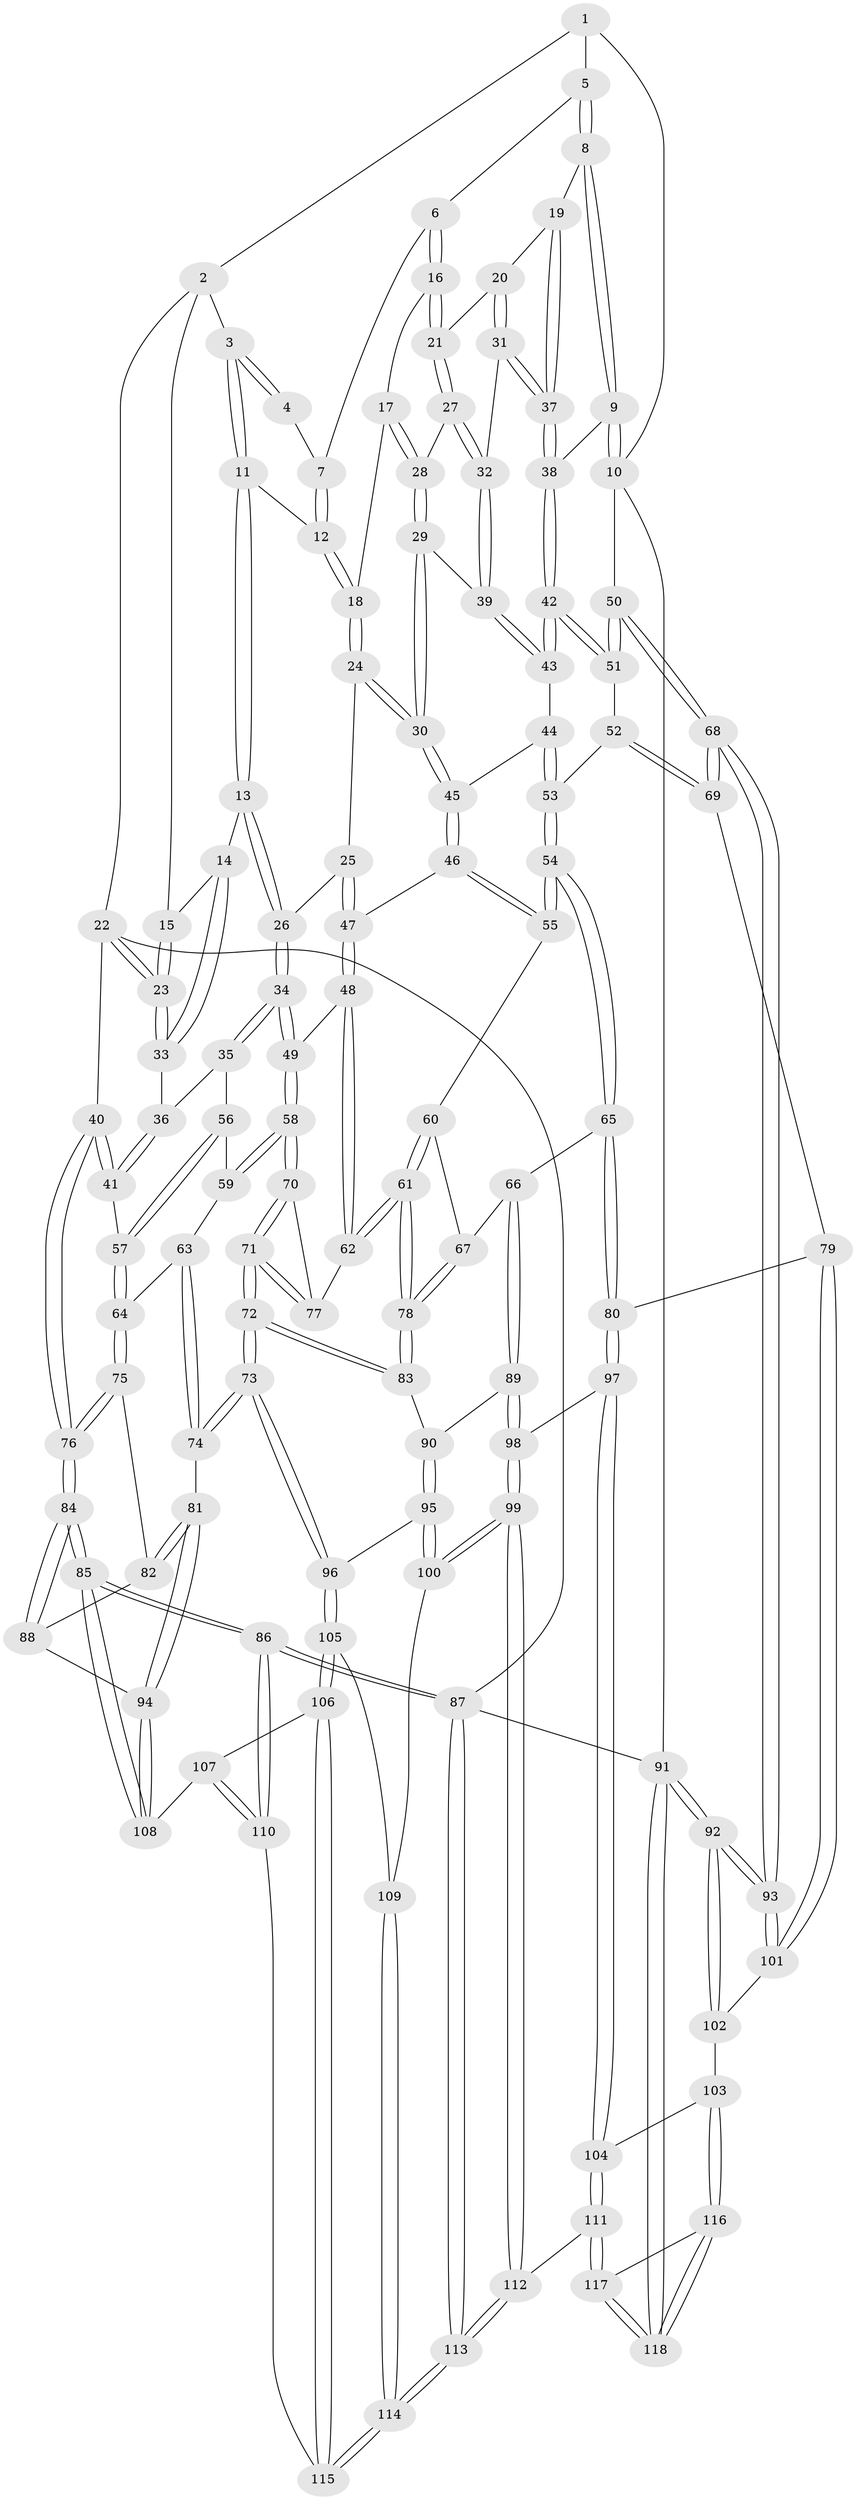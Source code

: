// coarse degree distribution, {5: 0.34285714285714286, 4: 0.42857142857142855, 3: 0.11428571428571428, 6: 0.11428571428571428}
// Generated by graph-tools (version 1.1) at 2025/52/02/27/25 19:52:35]
// undirected, 118 vertices, 291 edges
graph export_dot {
graph [start="1"]
  node [color=gray90,style=filled];
  1 [pos="+0.882210047050727+0"];
  2 [pos="+0.24434767960658663+0"];
  3 [pos="+0.31775998682622814+0"];
  4 [pos="+0.7251470473689107+0"];
  5 [pos="+0.9578052910834427+0.06275438107439849"];
  6 [pos="+0.7372226586917947+0"];
  7 [pos="+0.7246741854018677+0"];
  8 [pos="+1+0.1876522721912318"];
  9 [pos="+1+0.19336729902652092"];
  10 [pos="+1+0.22239554497695868"];
  11 [pos="+0.3685515052075937+0.07038914158197834"];
  12 [pos="+0.5060273140946169+0.10524951508928025"];
  13 [pos="+0.3385876508707097+0.17690033979153652"];
  14 [pos="+0.18927050543410373+0.21777562538608441"];
  15 [pos="+0.10511590231011565+0.07775120725912824"];
  16 [pos="+0.7396970978747133+0.05116517964800192"];
  17 [pos="+0.6598096842359232+0.1457203768536655"];
  18 [pos="+0.596402853774729+0.16891952375394195"];
  19 [pos="+0.9892732849336704+0.18920840840297992"];
  20 [pos="+0.8851704693076847+0.1706524419195908"];
  21 [pos="+0.8554341984986272+0.16122305321289587"];
  22 [pos="+0+0.19865972414989116"];
  23 [pos="+0+0.19121332190407142"];
  24 [pos="+0.5574759028630565+0.23675507616489236"];
  25 [pos="+0.42346492006348596+0.3005110037926936"];
  26 [pos="+0.4104674364057256+0.2981042703448869"];
  27 [pos="+0.8068617417108482+0.2336825347088789"];
  28 [pos="+0.7139179998649963+0.28822249118665794"];
  29 [pos="+0.7130342028131608+0.29367530660659225"];
  30 [pos="+0.6537611746649289+0.3617308254957553"];
  31 [pos="+0.8422586391567389+0.32648575783530054"];
  32 [pos="+0.8212213088082829+0.3243185153509882"];
  33 [pos="+0.18136552435675737+0.22896661017089506"];
  34 [pos="+0.3125256861700262+0.4346273761624785"];
  35 [pos="+0.24101471464589633+0.409195272167574"];
  36 [pos="+0.17380958353879877+0.2585590062556348"];
  37 [pos="+0.8831222852013174+0.34577643435715577"];
  38 [pos="+0.9021668637929352+0.40943984792756144"];
  39 [pos="+0.7953385834218623+0.3363874312989605"];
  40 [pos="+0+0.3934908836447445"];
  41 [pos="+0+0.4217001919365525"];
  42 [pos="+0.9054373604787924+0.423749204827649"];
  43 [pos="+0.7873437776266905+0.3934142669298416"];
  44 [pos="+0.7416449169807656+0.4317862229269588"];
  45 [pos="+0.6476067575124194+0.394447344933507"];
  46 [pos="+0.5968105081226199+0.4368131349698535"];
  47 [pos="+0.5557334710174818+0.43663843595706053"];
  48 [pos="+0.4776754109972808+0.5206446925052229"];
  49 [pos="+0.3240462835454517+0.48118541389797304"];
  50 [pos="+1+0.4493330356328124"];
  51 [pos="+0.9138174962578949+0.43659185242546567"];
  52 [pos="+0.8667325797045743+0.4978460328919145"];
  53 [pos="+0.7924535342224219+0.5304333724088726"];
  54 [pos="+0.748518332318979+0.6176878005164702"];
  55 [pos="+0.6163357965588656+0.48439135327173644"];
  56 [pos="+0.12402021384031717+0.448967555565648"];
  57 [pos="+0+0.42641465427242187"];
  58 [pos="+0.30678220117775584+0.5294650966461457"];
  59 [pos="+0.1656894351370734+0.5289355310653475"];
  60 [pos="+0.5994957954171058+0.5353535681190771"];
  61 [pos="+0.49346523086328126+0.5953739254512539"];
  62 [pos="+0.4893335921678282+0.587454871086189"];
  63 [pos="+0.15856344912977746+0.558401227735085"];
  64 [pos="+0.078401376000557+0.5891699718988276"];
  65 [pos="+0.7480780567318241+0.6273453160696486"];
  66 [pos="+0.6780500882876775+0.6304860433552538"];
  67 [pos="+0.5923320250902329+0.5873228125667973"];
  68 [pos="+1+0.7003671764307605"];
  69 [pos="+0.9919299696023424+0.66509239327311"];
  70 [pos="+0.30653932165804915+0.532417565424986"];
  71 [pos="+0.28946617530888313+0.6507813096230423"];
  72 [pos="+0.28646821054586796+0.6606641919101459"];
  73 [pos="+0.27012099205776513+0.6907046010808857"];
  74 [pos="+0.2506331594311295+0.6887007080452344"];
  75 [pos="+0.0797175779682779+0.6198514609228255"];
  76 [pos="+0+0.6119787120047242"];
  77 [pos="+0.4355922122289714+0.5959900062312148"];
  78 [pos="+0.5060760773972072+0.6259804450339187"];
  79 [pos="+0.8030458024797222+0.6908256790473413"];
  80 [pos="+0.7577921076659097+0.6482939982430017"];
  81 [pos="+0.17562911942870646+0.6988437472619263"];
  82 [pos="+0.08451644691670572+0.636345360624895"];
  83 [pos="+0.5062437232782598+0.6451045359366206"];
  84 [pos="+0+0.7893578089881043"];
  85 [pos="+0+0.8239101965717673"];
  86 [pos="+0+1"];
  87 [pos="+0+1"];
  88 [pos="+0.009940687069518981+0.6945899987635049"];
  89 [pos="+0.5367980635205416+0.6926117458871028"];
  90 [pos="+0.5119009651213168+0.6627567056845188"];
  91 [pos="+1+1"];
  92 [pos="+1+1"];
  93 [pos="+1+0.7695601818631325"];
  94 [pos="+0.11657529345140895+0.7611319494861032"];
  95 [pos="+0.3794509894802152+0.7451400766261589"];
  96 [pos="+0.2767940648522369+0.7036408337704222"];
  97 [pos="+0.5979915442017587+0.7941291386938434"];
  98 [pos="+0.5609985186836658+0.7932313871922682"];
  99 [pos="+0.5273717893297475+0.8292734929451876"];
  100 [pos="+0.44904307868956544+0.823856044232997"];
  101 [pos="+0.8010262675509601+0.7986235618005934"];
  102 [pos="+0.7971326051323208+0.8226118113655975"];
  103 [pos="+0.7856570275511543+0.8385312031546082"];
  104 [pos="+0.7042853847941636+0.8599558357662729"];
  105 [pos="+0.26660911354900213+0.8298309139420136"];
  106 [pos="+0.26547790300230395+0.832953615408767"];
  107 [pos="+0.11749887973783323+0.8333020362607828"];
  108 [pos="+0.10944291130013567+0.7751304549889908"];
  109 [pos="+0.41387225364063357+0.8566104191198799"];
  110 [pos="+0.10185960152690583+0.881458144169441"];
  111 [pos="+0.580229568486322+1"];
  112 [pos="+0.5608461867908823+1"];
  113 [pos="+0.32296445446534394+1"];
  114 [pos="+0.3140332649058281+1"];
  115 [pos="+0.25993423271552146+0.9213823549247038"];
  116 [pos="+0.795537723893944+0.8736577404282801"];
  117 [pos="+0.6582895518510612+1"];
  118 [pos="+1+1"];
  1 -- 2;
  1 -- 5;
  1 -- 10;
  2 -- 3;
  2 -- 15;
  2 -- 22;
  3 -- 4;
  3 -- 4;
  3 -- 11;
  3 -- 11;
  4 -- 7;
  5 -- 6;
  5 -- 8;
  5 -- 8;
  6 -- 7;
  6 -- 16;
  6 -- 16;
  7 -- 12;
  7 -- 12;
  8 -- 9;
  8 -- 9;
  8 -- 19;
  9 -- 10;
  9 -- 10;
  9 -- 38;
  10 -- 50;
  10 -- 91;
  11 -- 12;
  11 -- 13;
  11 -- 13;
  12 -- 18;
  12 -- 18;
  13 -- 14;
  13 -- 26;
  13 -- 26;
  14 -- 15;
  14 -- 33;
  14 -- 33;
  15 -- 23;
  15 -- 23;
  16 -- 17;
  16 -- 21;
  16 -- 21;
  17 -- 18;
  17 -- 28;
  17 -- 28;
  18 -- 24;
  18 -- 24;
  19 -- 20;
  19 -- 37;
  19 -- 37;
  20 -- 21;
  20 -- 31;
  20 -- 31;
  21 -- 27;
  21 -- 27;
  22 -- 23;
  22 -- 23;
  22 -- 40;
  22 -- 87;
  23 -- 33;
  23 -- 33;
  24 -- 25;
  24 -- 30;
  24 -- 30;
  25 -- 26;
  25 -- 47;
  25 -- 47;
  26 -- 34;
  26 -- 34;
  27 -- 28;
  27 -- 32;
  27 -- 32;
  28 -- 29;
  28 -- 29;
  29 -- 30;
  29 -- 30;
  29 -- 39;
  30 -- 45;
  30 -- 45;
  31 -- 32;
  31 -- 37;
  31 -- 37;
  32 -- 39;
  32 -- 39;
  33 -- 36;
  34 -- 35;
  34 -- 35;
  34 -- 49;
  34 -- 49;
  35 -- 36;
  35 -- 56;
  36 -- 41;
  36 -- 41;
  37 -- 38;
  37 -- 38;
  38 -- 42;
  38 -- 42;
  39 -- 43;
  39 -- 43;
  40 -- 41;
  40 -- 41;
  40 -- 76;
  40 -- 76;
  41 -- 57;
  42 -- 43;
  42 -- 43;
  42 -- 51;
  42 -- 51;
  43 -- 44;
  44 -- 45;
  44 -- 53;
  44 -- 53;
  45 -- 46;
  45 -- 46;
  46 -- 47;
  46 -- 55;
  46 -- 55;
  47 -- 48;
  47 -- 48;
  48 -- 49;
  48 -- 62;
  48 -- 62;
  49 -- 58;
  49 -- 58;
  50 -- 51;
  50 -- 51;
  50 -- 68;
  50 -- 68;
  51 -- 52;
  52 -- 53;
  52 -- 69;
  52 -- 69;
  53 -- 54;
  53 -- 54;
  54 -- 55;
  54 -- 55;
  54 -- 65;
  54 -- 65;
  55 -- 60;
  56 -- 57;
  56 -- 57;
  56 -- 59;
  57 -- 64;
  57 -- 64;
  58 -- 59;
  58 -- 59;
  58 -- 70;
  58 -- 70;
  59 -- 63;
  60 -- 61;
  60 -- 61;
  60 -- 67;
  61 -- 62;
  61 -- 62;
  61 -- 78;
  61 -- 78;
  62 -- 77;
  63 -- 64;
  63 -- 74;
  63 -- 74;
  64 -- 75;
  64 -- 75;
  65 -- 66;
  65 -- 80;
  65 -- 80;
  66 -- 67;
  66 -- 89;
  66 -- 89;
  67 -- 78;
  67 -- 78;
  68 -- 69;
  68 -- 69;
  68 -- 93;
  68 -- 93;
  69 -- 79;
  70 -- 71;
  70 -- 71;
  70 -- 77;
  71 -- 72;
  71 -- 72;
  71 -- 77;
  71 -- 77;
  72 -- 73;
  72 -- 73;
  72 -- 83;
  72 -- 83;
  73 -- 74;
  73 -- 74;
  73 -- 96;
  73 -- 96;
  74 -- 81;
  75 -- 76;
  75 -- 76;
  75 -- 82;
  76 -- 84;
  76 -- 84;
  78 -- 83;
  78 -- 83;
  79 -- 80;
  79 -- 101;
  79 -- 101;
  80 -- 97;
  80 -- 97;
  81 -- 82;
  81 -- 82;
  81 -- 94;
  81 -- 94;
  82 -- 88;
  83 -- 90;
  84 -- 85;
  84 -- 85;
  84 -- 88;
  84 -- 88;
  85 -- 86;
  85 -- 86;
  85 -- 108;
  85 -- 108;
  86 -- 87;
  86 -- 87;
  86 -- 110;
  86 -- 110;
  87 -- 113;
  87 -- 113;
  87 -- 91;
  88 -- 94;
  89 -- 90;
  89 -- 98;
  89 -- 98;
  90 -- 95;
  90 -- 95;
  91 -- 92;
  91 -- 92;
  91 -- 118;
  91 -- 118;
  92 -- 93;
  92 -- 93;
  92 -- 102;
  92 -- 102;
  93 -- 101;
  93 -- 101;
  94 -- 108;
  94 -- 108;
  95 -- 96;
  95 -- 100;
  95 -- 100;
  96 -- 105;
  96 -- 105;
  97 -- 98;
  97 -- 104;
  97 -- 104;
  98 -- 99;
  98 -- 99;
  99 -- 100;
  99 -- 100;
  99 -- 112;
  99 -- 112;
  100 -- 109;
  101 -- 102;
  102 -- 103;
  103 -- 104;
  103 -- 116;
  103 -- 116;
  104 -- 111;
  104 -- 111;
  105 -- 106;
  105 -- 106;
  105 -- 109;
  106 -- 107;
  106 -- 115;
  106 -- 115;
  107 -- 108;
  107 -- 110;
  107 -- 110;
  109 -- 114;
  109 -- 114;
  110 -- 115;
  111 -- 112;
  111 -- 117;
  111 -- 117;
  112 -- 113;
  112 -- 113;
  113 -- 114;
  113 -- 114;
  114 -- 115;
  114 -- 115;
  116 -- 117;
  116 -- 118;
  116 -- 118;
  117 -- 118;
  117 -- 118;
}
